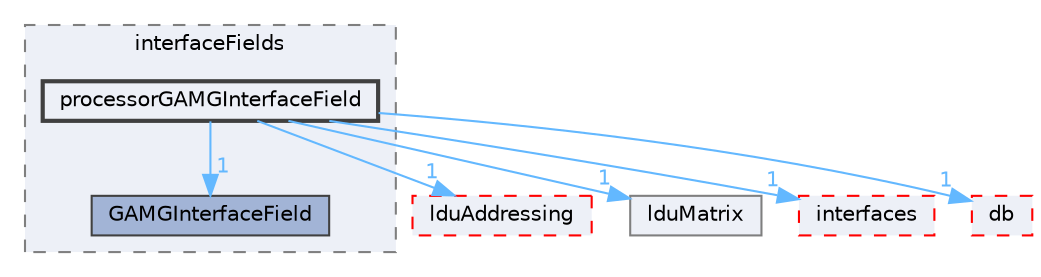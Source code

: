 digraph "src/OpenFOAM/matrices/lduMatrix/solvers/GAMG/interfaceFields/processorGAMGInterfaceField"
{
 // LATEX_PDF_SIZE
  bgcolor="transparent";
  edge [fontname=Helvetica,fontsize=10,labelfontname=Helvetica,labelfontsize=10];
  node [fontname=Helvetica,fontsize=10,shape=box,height=0.2,width=0.4];
  compound=true
  subgraph clusterdir_b7abb153e8987c9544a572b6404d8f9c {
    graph [ bgcolor="#edf0f7", pencolor="grey50", label="interfaceFields", fontname=Helvetica,fontsize=10 style="filled,dashed", URL="dir_b7abb153e8987c9544a572b6404d8f9c.html",tooltip=""]
  dir_f0ab06f54e2c4b8370e2b043667f6f6e [label="GAMGInterfaceField", fillcolor="#a2b4d6", color="grey25", style="filled", URL="dir_f0ab06f54e2c4b8370e2b043667f6f6e.html",tooltip=""];
  dir_a26efeeb8ce935076846d3f2281d079b [label="processorGAMGInterfaceField", fillcolor="#edf0f7", color="grey25", style="filled,bold", URL="dir_a26efeeb8ce935076846d3f2281d079b.html",tooltip=""];
  }
  dir_12547202c65033a69d4e18947f2fbe2a [label="lduAddressing", fillcolor="#edf0f7", color="red", style="filled,dashed", URL="dir_12547202c65033a69d4e18947f2fbe2a.html",tooltip=""];
  dir_1ce70feb2b06c30ebd4091245573b99e [label="lduMatrix", fillcolor="#edf0f7", color="grey50", style="filled", URL="dir_1ce70feb2b06c30ebd4091245573b99e.html",tooltip=""];
  dir_354e0e3f4a321ccc8878de612aa38840 [label="interfaces", fillcolor="#edf0f7", color="red", style="filled,dashed", URL="dir_354e0e3f4a321ccc8878de612aa38840.html",tooltip=""];
  dir_63c634f7a7cfd679ac26c67fb30fc32f [label="db", fillcolor="#edf0f7", color="red", style="filled,dashed", URL="dir_63c634f7a7cfd679ac26c67fb30fc32f.html",tooltip=""];
  dir_a26efeeb8ce935076846d3f2281d079b->dir_12547202c65033a69d4e18947f2fbe2a [headlabel="1", labeldistance=1.5 headhref="dir_003095_002109.html" href="dir_003095_002109.html" color="steelblue1" fontcolor="steelblue1"];
  dir_a26efeeb8ce935076846d3f2281d079b->dir_1ce70feb2b06c30ebd4091245573b99e [headlabel="1", labeldistance=1.5 headhref="dir_003095_002118.html" href="dir_003095_002118.html" color="steelblue1" fontcolor="steelblue1"];
  dir_a26efeeb8ce935076846d3f2281d079b->dir_354e0e3f4a321ccc8878de612aa38840 [headlabel="1", labeldistance=1.5 headhref="dir_003095_001905.html" href="dir_003095_001905.html" color="steelblue1" fontcolor="steelblue1"];
  dir_a26efeeb8ce935076846d3f2281d079b->dir_63c634f7a7cfd679ac26c67fb30fc32f [headlabel="1", labeldistance=1.5 headhref="dir_003095_000817.html" href="dir_003095_000817.html" color="steelblue1" fontcolor="steelblue1"];
  dir_a26efeeb8ce935076846d3f2281d079b->dir_f0ab06f54e2c4b8370e2b043667f6f6e [headlabel="1", labeldistance=1.5 headhref="dir_003095_001581.html" href="dir_003095_001581.html" color="steelblue1" fontcolor="steelblue1"];
}
